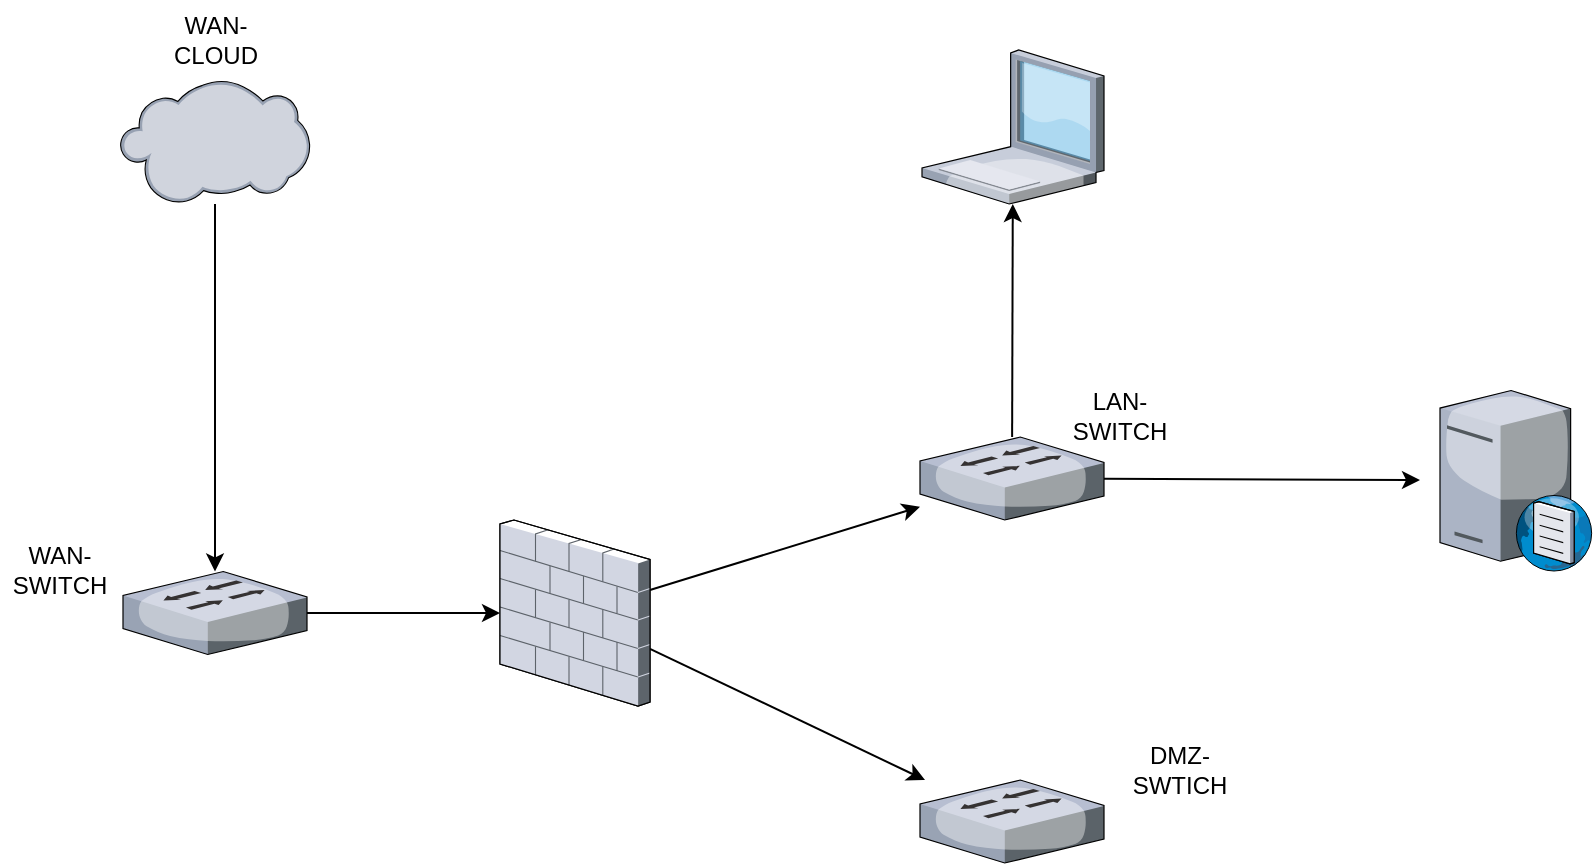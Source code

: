 <mxfile version="21.6.7" type="github">
  <diagram name="Page-1" id="DUs7OQFNyD8pfmHfXus9">
    <mxGraphModel dx="472" dy="778" grid="1" gridSize="10" guides="1" tooltips="1" connect="1" arrows="1" fold="1" page="1" pageScale="1" pageWidth="850" pageHeight="1100" math="0" shadow="0">
      <root>
        <mxCell id="0" />
        <mxCell id="1" parent="0" />
        <mxCell id="yq1nofJDXdM8sIC5COIJ-17" value="" style="edgeStyle=orthogonalEdgeStyle;rounded=0;orthogonalLoop=1;jettySize=auto;html=1;" edge="1" parent="1" source="yq1nofJDXdM8sIC5COIJ-1" target="yq1nofJDXdM8sIC5COIJ-2">
          <mxGeometry relative="1" as="geometry">
            <mxPoint x="117.5" y="322" as="targetPoint" />
          </mxGeometry>
        </mxCell>
        <mxCell id="yq1nofJDXdM8sIC5COIJ-1" value="" style="verticalLabelPosition=bottom;sketch=0;aspect=fixed;html=1;verticalAlign=top;strokeColor=none;align=center;outlineConnect=0;shape=mxgraph.citrix.cloud;" vertex="1" parent="1">
          <mxGeometry x="70" y="180" width="95" height="62" as="geometry" />
        </mxCell>
        <mxCell id="yq1nofJDXdM8sIC5COIJ-15" value="" style="rounded=0;orthogonalLoop=1;jettySize=auto;html=1;" edge="1" parent="1" source="yq1nofJDXdM8sIC5COIJ-2" target="yq1nofJDXdM8sIC5COIJ-3">
          <mxGeometry relative="1" as="geometry" />
        </mxCell>
        <mxCell id="yq1nofJDXdM8sIC5COIJ-2" value="" style="verticalLabelPosition=bottom;sketch=0;aspect=fixed;html=1;verticalAlign=top;strokeColor=none;align=center;outlineConnect=0;shape=mxgraph.citrix.switch;" vertex="1" parent="1">
          <mxGeometry x="71.5" y="425.75" width="92" height="41.5" as="geometry" />
        </mxCell>
        <mxCell id="yq1nofJDXdM8sIC5COIJ-12" value="" style="rounded=0;orthogonalLoop=1;jettySize=auto;html=1;" edge="1" parent="1" source="yq1nofJDXdM8sIC5COIJ-3" target="yq1nofJDXdM8sIC5COIJ-4">
          <mxGeometry relative="1" as="geometry">
            <mxPoint x="415" y="446.5" as="targetPoint" />
          </mxGeometry>
        </mxCell>
        <mxCell id="yq1nofJDXdM8sIC5COIJ-14" value="" style="rounded=0;orthogonalLoop=1;jettySize=auto;html=1;" edge="1" parent="1" source="yq1nofJDXdM8sIC5COIJ-3" target="yq1nofJDXdM8sIC5COIJ-5">
          <mxGeometry relative="1" as="geometry">
            <mxPoint x="415" y="446.5" as="targetPoint" />
          </mxGeometry>
        </mxCell>
        <mxCell id="yq1nofJDXdM8sIC5COIJ-3" value="" style="verticalLabelPosition=bottom;sketch=0;aspect=fixed;html=1;verticalAlign=top;strokeColor=none;align=center;outlineConnect=0;shape=mxgraph.citrix.firewall;" vertex="1" parent="1">
          <mxGeometry x="260" y="400" width="75" height="93" as="geometry" />
        </mxCell>
        <mxCell id="yq1nofJDXdM8sIC5COIJ-9" value="" style="rounded=0;orthogonalLoop=1;jettySize=auto;html=1;" edge="1" parent="1" source="yq1nofJDXdM8sIC5COIJ-4">
          <mxGeometry relative="1" as="geometry">
            <mxPoint x="720" y="380" as="targetPoint" />
          </mxGeometry>
        </mxCell>
        <mxCell id="yq1nofJDXdM8sIC5COIJ-10" value="" style="rounded=0;orthogonalLoop=1;jettySize=auto;html=1;" edge="1" parent="1" source="yq1nofJDXdM8sIC5COIJ-4" target="yq1nofJDXdM8sIC5COIJ-6">
          <mxGeometry relative="1" as="geometry" />
        </mxCell>
        <mxCell id="yq1nofJDXdM8sIC5COIJ-4" value="" style="verticalLabelPosition=bottom;sketch=0;aspect=fixed;html=1;verticalAlign=top;strokeColor=none;align=center;outlineConnect=0;shape=mxgraph.citrix.switch;" vertex="1" parent="1">
          <mxGeometry x="470" y="358.5" width="92" height="41.5" as="geometry" />
        </mxCell>
        <mxCell id="yq1nofJDXdM8sIC5COIJ-5" value="" style="verticalLabelPosition=bottom;sketch=0;aspect=fixed;html=1;verticalAlign=top;strokeColor=none;align=center;outlineConnect=0;shape=mxgraph.citrix.switch;" vertex="1" parent="1">
          <mxGeometry x="470" y="530" width="92" height="41.5" as="geometry" />
        </mxCell>
        <mxCell id="yq1nofJDXdM8sIC5COIJ-6" value="" style="verticalLabelPosition=bottom;sketch=0;aspect=fixed;html=1;verticalAlign=top;strokeColor=none;align=center;outlineConnect=0;shape=mxgraph.citrix.laptop_1;" vertex="1" parent="1">
          <mxGeometry x="471" y="165" width="91" height="77" as="geometry" />
        </mxCell>
        <mxCell id="yq1nofJDXdM8sIC5COIJ-7" value="" style="verticalLabelPosition=bottom;sketch=0;aspect=fixed;html=1;verticalAlign=top;strokeColor=none;align=center;outlineConnect=0;shape=mxgraph.citrix.dns_server;" vertex="1" parent="1">
          <mxGeometry x="730" y="333" width="76.5" height="92.5" as="geometry" />
        </mxCell>
        <mxCell id="yq1nofJDXdM8sIC5COIJ-18" value="WAN-CLOUD" style="text;strokeColor=none;align=center;fillColor=none;html=1;verticalAlign=middle;whiteSpace=wrap;rounded=0;" vertex="1" parent="1">
          <mxGeometry x="87.5" y="140" width="60" height="40" as="geometry" />
        </mxCell>
        <mxCell id="yq1nofJDXdM8sIC5COIJ-19" value="WAN-SWITCH" style="text;strokeColor=none;align=center;fillColor=none;html=1;verticalAlign=middle;whiteSpace=wrap;rounded=0;" vertex="1" parent="1">
          <mxGeometry x="10" y="410" width="60" height="30" as="geometry" />
        </mxCell>
        <mxCell id="yq1nofJDXdM8sIC5COIJ-20" value="DMZ-SWTICH" style="text;strokeColor=none;align=center;fillColor=none;html=1;verticalAlign=middle;whiteSpace=wrap;rounded=0;" vertex="1" parent="1">
          <mxGeometry x="570" y="510" width="60" height="30" as="geometry" />
        </mxCell>
        <mxCell id="yq1nofJDXdM8sIC5COIJ-21" value="LAN-SWITCH" style="text;strokeColor=none;align=center;fillColor=none;html=1;verticalAlign=middle;whiteSpace=wrap;rounded=0;" vertex="1" parent="1">
          <mxGeometry x="540" y="333" width="60" height="30" as="geometry" />
        </mxCell>
      </root>
    </mxGraphModel>
  </diagram>
</mxfile>
